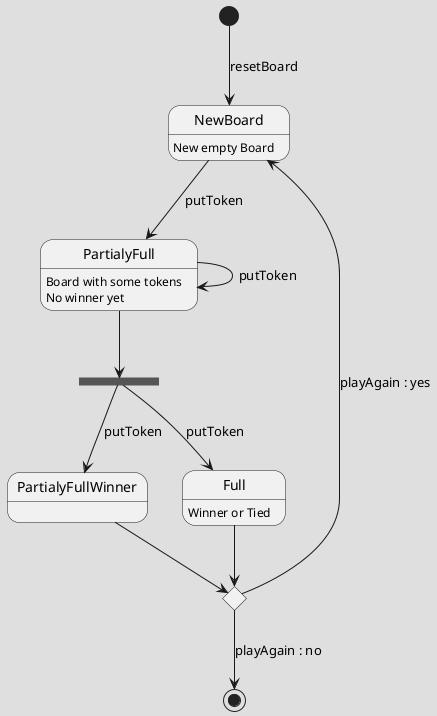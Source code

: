 @startuml "State Diagram - Board"

skinparam backGroundColor #69696936

state NewBoard
state PartialyFull
state WinnerTied <<fork>>
state PartialyFullWinner
state Full
state PlayAgain <<choice>>

NewBoard : New empty Board
PartialyFull : Board with some tokens
PartialyFull : No winner yet
Full : Winner or Tied

[*] --> NewBoard : resetBoard
NewBoard --> PartialyFull : putToken
PartialyFull --> WinnerTied
PartialyFull --> PartialyFull : putToken
WinnerTied --> PartialyFullWinner : putToken
WinnerTied --> Full : putToken
Full --> PlayAgain
PartialyFullWinner --> PlayAgain
PlayAgain --> NewBoard : playAgain : yes
PlayAgain --> [*] : playAgain : no

@enduml